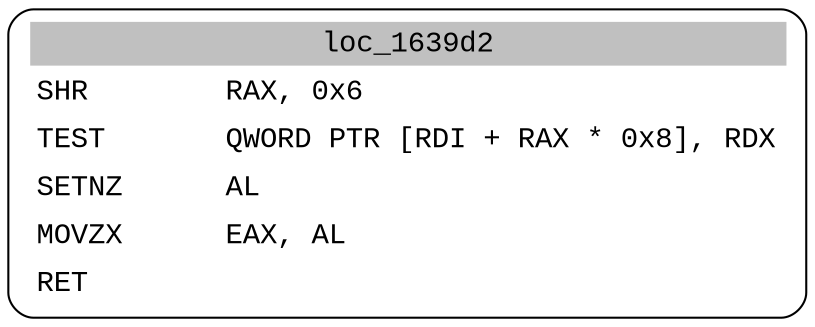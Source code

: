 digraph asm_graph {
1941 [
shape="Mrecord" fontname="Courier New"label =<<table border="0" cellborder="0" cellpadding="3"><tr><td align="center" colspan="2" bgcolor="grey">loc_1639d2</td></tr><tr><td align="left">SHR        RAX, 0x6</td></tr><tr><td align="left">TEST       QWORD PTR [RDI + RAX * 0x8], RDX</td></tr><tr><td align="left">SETNZ      AL</td></tr><tr><td align="left">MOVZX      EAX, AL</td></tr><tr><td align="left">RET        </td></tr></table>> ];
}